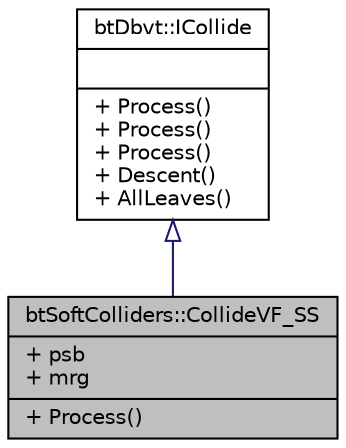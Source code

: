 digraph G
{
  edge [fontname="Helvetica",fontsize="10",labelfontname="Helvetica",labelfontsize="10"];
  node [fontname="Helvetica",fontsize="10",shape=record];
  Node1 [label="{btSoftColliders::CollideVF_SS\n|+ psb\l+ mrg\l|+ Process()\l}",height=0.2,width=0.4,color="black", fillcolor="grey75", style="filled" fontcolor="black"];
  Node2 -> Node1 [dir=back,color="midnightblue",fontsize="10",style="solid",arrowtail="empty",fontname="Helvetica"];
  Node2 [label="{btDbvt::ICollide\n||+ Process()\l+ Process()\l+ Process()\l+ Descent()\l+ AllLeaves()\l}",height=0.2,width=0.4,color="black", fillcolor="white", style="filled",URL="$dd/da7/structbtDbvt_1_1ICollide.html"];
}
